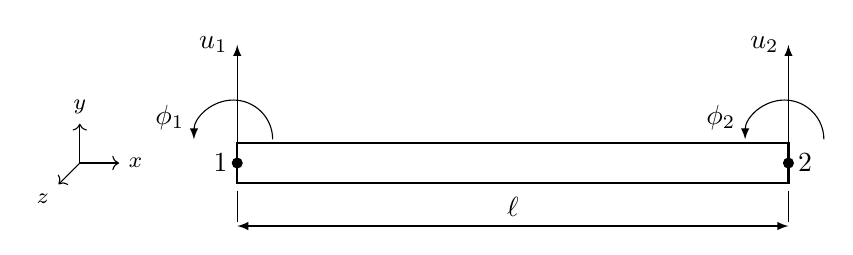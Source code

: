 \begin{tikzpicture}

\tikzstyle{ground}=[fill,pattern=north east lines,draw=none,minimum width=0.75cm,minimum height=0.3cm]

\begin{scope}[node distance=1cm]

\node[draw,outer sep=0pt, thick] (B1) [minimum width=7cm, minimum height=0.5cm]
{};

\fill (-3.5,0) circle [radius=2pt] node[left] {$1$};
\fill (3.5,0) circle [radius=2pt] node[right] {$2$};

\draw[-latex] (-3.05,0.3) arc (0:180:0.5cm) node[above left] {$\phi_1$};
\draw[-latex] (3.95,0.3) arc (0:180:0.5cm) node[above left] {$\phi_2$};

\draw [-latex] (-3.5,0) -- (-3.5,1.5) node[left] {$u_1$};
\draw [-latex] (3.5,0) -- (3.5,1.5) node[left] {$u_2$};

\draw [-] (-3.5,-0.35) -- (-3.5,-0.75);
\draw [-] (3.5,-0.35) -- (3.5,-0.75);
\draw [latex-latex] (-3.5,-0.8) -- (3.5,-0.8) node[midway,above] {$\ell$};

\draw[->] (-5.5,0,0) --  (-5,0,0) node[right] {\footnotesize $x$};
\draw[->] (-5.5,0,0) --  (-5.5,.5,0) node[above] {\footnotesize $y$};
\draw[->] (-5.5,0,0) --  (-5.5,0,.7) node[below left] {\footnotesize $z$}; 
  
\end{scope}

\end{tikzpicture}